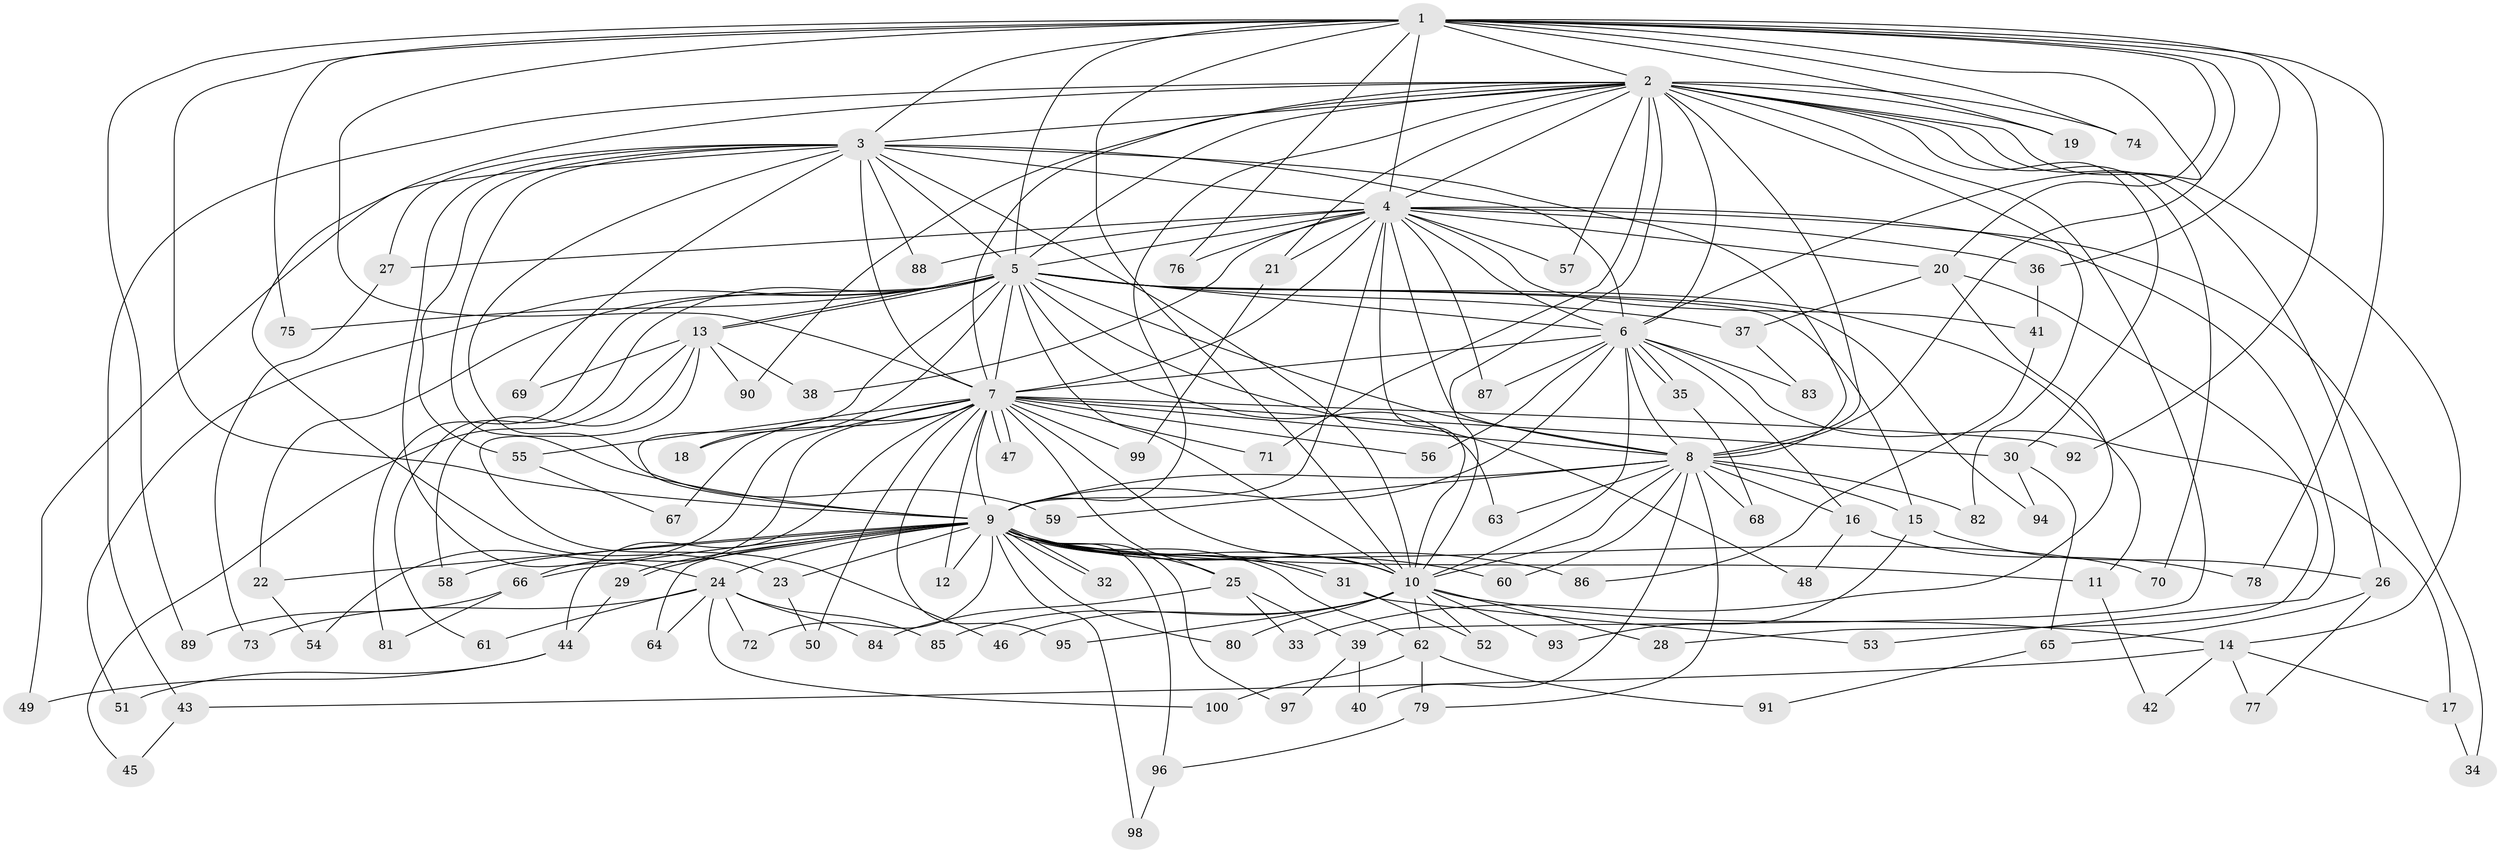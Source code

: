 // Generated by graph-tools (version 1.1) at 2025/38/02/21/25 10:38:52]
// undirected, 100 vertices, 225 edges
graph export_dot {
graph [start="1"]
  node [color=gray90,style=filled];
  1;
  2;
  3;
  4;
  5;
  6;
  7;
  8;
  9;
  10;
  11;
  12;
  13;
  14;
  15;
  16;
  17;
  18;
  19;
  20;
  21;
  22;
  23;
  24;
  25;
  26;
  27;
  28;
  29;
  30;
  31;
  32;
  33;
  34;
  35;
  36;
  37;
  38;
  39;
  40;
  41;
  42;
  43;
  44;
  45;
  46;
  47;
  48;
  49;
  50;
  51;
  52;
  53;
  54;
  55;
  56;
  57;
  58;
  59;
  60;
  61;
  62;
  63;
  64;
  65;
  66;
  67;
  68;
  69;
  70;
  71;
  72;
  73;
  74;
  75;
  76;
  77;
  78;
  79;
  80;
  81;
  82;
  83;
  84;
  85;
  86;
  87;
  88;
  89;
  90;
  91;
  92;
  93;
  94;
  95;
  96;
  97;
  98;
  99;
  100;
  1 -- 2;
  1 -- 3;
  1 -- 4;
  1 -- 5;
  1 -- 6;
  1 -- 7;
  1 -- 8;
  1 -- 9;
  1 -- 10;
  1 -- 19;
  1 -- 20;
  1 -- 36;
  1 -- 74;
  1 -- 75;
  1 -- 76;
  1 -- 78;
  1 -- 89;
  1 -- 92;
  2 -- 3;
  2 -- 4;
  2 -- 5;
  2 -- 6;
  2 -- 7;
  2 -- 8;
  2 -- 9;
  2 -- 10;
  2 -- 14;
  2 -- 19;
  2 -- 21;
  2 -- 23;
  2 -- 26;
  2 -- 30;
  2 -- 39;
  2 -- 43;
  2 -- 57;
  2 -- 70;
  2 -- 71;
  2 -- 74;
  2 -- 82;
  2 -- 90;
  3 -- 4;
  3 -- 5;
  3 -- 6;
  3 -- 7;
  3 -- 8;
  3 -- 9;
  3 -- 10;
  3 -- 24;
  3 -- 27;
  3 -- 49;
  3 -- 55;
  3 -- 59;
  3 -- 69;
  3 -- 88;
  4 -- 5;
  4 -- 6;
  4 -- 7;
  4 -- 8;
  4 -- 9;
  4 -- 10;
  4 -- 20;
  4 -- 21;
  4 -- 27;
  4 -- 34;
  4 -- 36;
  4 -- 38;
  4 -- 41;
  4 -- 53;
  4 -- 57;
  4 -- 76;
  4 -- 87;
  4 -- 88;
  5 -- 6;
  5 -- 7;
  5 -- 8;
  5 -- 9;
  5 -- 10;
  5 -- 11;
  5 -- 13;
  5 -- 13;
  5 -- 15;
  5 -- 18;
  5 -- 22;
  5 -- 37;
  5 -- 48;
  5 -- 51;
  5 -- 61;
  5 -- 63;
  5 -- 75;
  5 -- 81;
  5 -- 94;
  6 -- 7;
  6 -- 8;
  6 -- 9;
  6 -- 10;
  6 -- 16;
  6 -- 17;
  6 -- 35;
  6 -- 35;
  6 -- 56;
  6 -- 83;
  6 -- 87;
  7 -- 8;
  7 -- 9;
  7 -- 10;
  7 -- 12;
  7 -- 18;
  7 -- 25;
  7 -- 30;
  7 -- 44;
  7 -- 47;
  7 -- 47;
  7 -- 50;
  7 -- 54;
  7 -- 55;
  7 -- 56;
  7 -- 66;
  7 -- 67;
  7 -- 71;
  7 -- 92;
  7 -- 95;
  7 -- 99;
  8 -- 9;
  8 -- 10;
  8 -- 15;
  8 -- 16;
  8 -- 40;
  8 -- 59;
  8 -- 60;
  8 -- 63;
  8 -- 68;
  8 -- 79;
  8 -- 82;
  9 -- 10;
  9 -- 11;
  9 -- 12;
  9 -- 22;
  9 -- 23;
  9 -- 24;
  9 -- 25;
  9 -- 29;
  9 -- 29;
  9 -- 31;
  9 -- 31;
  9 -- 32;
  9 -- 32;
  9 -- 58;
  9 -- 60;
  9 -- 62;
  9 -- 64;
  9 -- 66;
  9 -- 70;
  9 -- 72;
  9 -- 80;
  9 -- 86;
  9 -- 96;
  9 -- 97;
  9 -- 98;
  10 -- 14;
  10 -- 28;
  10 -- 46;
  10 -- 52;
  10 -- 62;
  10 -- 80;
  10 -- 85;
  10 -- 93;
  10 -- 95;
  11 -- 42;
  13 -- 38;
  13 -- 45;
  13 -- 46;
  13 -- 58;
  13 -- 69;
  13 -- 90;
  14 -- 17;
  14 -- 42;
  14 -- 43;
  14 -- 77;
  15 -- 26;
  15 -- 93;
  16 -- 48;
  16 -- 78;
  17 -- 34;
  20 -- 28;
  20 -- 33;
  20 -- 37;
  21 -- 99;
  22 -- 54;
  23 -- 50;
  24 -- 61;
  24 -- 64;
  24 -- 72;
  24 -- 73;
  24 -- 84;
  24 -- 85;
  24 -- 100;
  25 -- 33;
  25 -- 39;
  25 -- 84;
  26 -- 65;
  26 -- 77;
  27 -- 73;
  29 -- 44;
  30 -- 65;
  30 -- 94;
  31 -- 52;
  31 -- 53;
  35 -- 68;
  36 -- 41;
  37 -- 83;
  39 -- 40;
  39 -- 97;
  41 -- 86;
  43 -- 45;
  44 -- 49;
  44 -- 51;
  55 -- 67;
  62 -- 79;
  62 -- 91;
  62 -- 100;
  65 -- 91;
  66 -- 81;
  66 -- 89;
  79 -- 96;
  96 -- 98;
}
